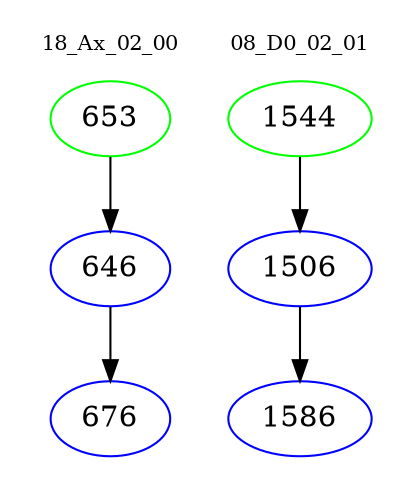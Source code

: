 digraph{
subgraph cluster_0 {
color = white
label = "18_Ax_02_00";
fontsize=10;
T0_653 [label="653", color="green"]
T0_653 -> T0_646 [color="black"]
T0_646 [label="646", color="blue"]
T0_646 -> T0_676 [color="black"]
T0_676 [label="676", color="blue"]
}
subgraph cluster_1 {
color = white
label = "08_D0_02_01";
fontsize=10;
T1_1544 [label="1544", color="green"]
T1_1544 -> T1_1506 [color="black"]
T1_1506 [label="1506", color="blue"]
T1_1506 -> T1_1586 [color="black"]
T1_1586 [label="1586", color="blue"]
}
}
